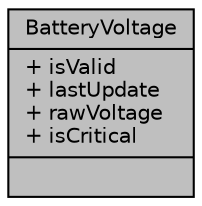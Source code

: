 digraph "BatteryVoltage"
{
  edge [fontname="Helvetica",fontsize="10",labelfontname="Helvetica",labelfontsize="10"];
  node [fontname="Helvetica",fontsize="10",shape=record];
  Node1 [label="{BatteryVoltage\n|+ isValid\l+ lastUpdate\l+ rawVoltage\l+ isCritical\l|}",height=0.2,width=0.4,color="black", fillcolor="grey75", style="filled", fontcolor="black"];
}

